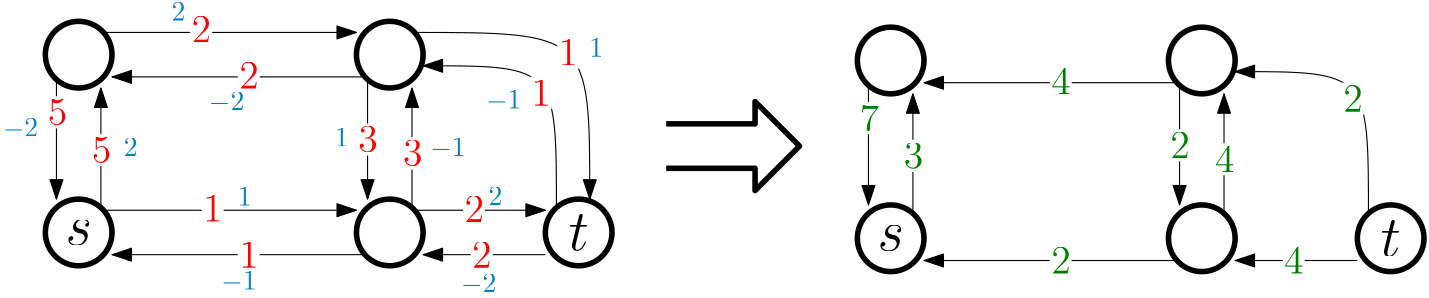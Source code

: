 <?xml version="1.0"?>
<!DOCTYPE ipe SYSTEM "ipe.dtd">
<ipe version="70218" creator="Ipe 7.2.28">
<info created="D:20240522124618" modified="D:20240522130112"/>
<ipestyle name="basic">
<symbol name="arrow/arc(spx)">
<path stroke="sym-stroke" fill="sym-stroke" pen="sym-pen">
0 0 m
-1 0.333 l
-1 -0.333 l
h
</path>
</symbol>
<symbol name="arrow/farc(spx)">
<path stroke="sym-stroke" fill="white" pen="sym-pen">
0 0 m
-1 0.333 l
-1 -0.333 l
h
</path>
</symbol>
<symbol name="arrow/ptarc(spx)">
<path stroke="sym-stroke" fill="sym-stroke" pen="sym-pen">
0 0 m
-1 0.333 l
-0.8 0 l
-1 -0.333 l
h
</path>
</symbol>
<symbol name="arrow/fptarc(spx)">
<path stroke="sym-stroke" fill="white" pen="sym-pen">
0 0 m
-1 0.333 l
-0.8 0 l
-1 -0.333 l
h
</path>
</symbol>
<symbol name="mark/circle(sx)" transformations="translations">
<path fill="sym-stroke">
0.6 0 0 0.6 0 0 e
0.4 0 0 0.4 0 0 e
</path>
</symbol>
<symbol name="mark/disk(sx)" transformations="translations">
<path fill="sym-stroke">
0.6 0 0 0.6 0 0 e
</path>
</symbol>
<symbol name="mark/fdisk(sfx)" transformations="translations">
<group>
<path fill="sym-fill">
0.5 0 0 0.5 0 0 e
</path>
<path fill="sym-stroke" fillrule="eofill">
0.6 0 0 0.6 0 0 e
0.4 0 0 0.4 0 0 e
</path>
</group>
</symbol>
<symbol name="mark/box(sx)" transformations="translations">
<path fill="sym-stroke" fillrule="eofill">
-0.6 -0.6 m
0.6 -0.6 l
0.6 0.6 l
-0.6 0.6 l
h
-0.4 -0.4 m
0.4 -0.4 l
0.4 0.4 l
-0.4 0.4 l
h
</path>
</symbol>
<symbol name="mark/square(sx)" transformations="translations">
<path fill="sym-stroke">
-0.6 -0.6 m
0.6 -0.6 l
0.6 0.6 l
-0.6 0.6 l
h
</path>
</symbol>
<symbol name="mark/fsquare(sfx)" transformations="translations">
<group>
<path fill="sym-fill">
-0.5 -0.5 m
0.5 -0.5 l
0.5 0.5 l
-0.5 0.5 l
h
</path>
<path fill="sym-stroke" fillrule="eofill">
-0.6 -0.6 m
0.6 -0.6 l
0.6 0.6 l
-0.6 0.6 l
h
-0.4 -0.4 m
0.4 -0.4 l
0.4 0.4 l
-0.4 0.4 l
h
</path>
</group>
</symbol>
<symbol name="mark/cross(sx)" transformations="translations">
<group>
<path fill="sym-stroke">
-0.43 -0.57 m
0.57 0.43 l
0.43 0.57 l
-0.57 -0.43 l
h
</path>
<path fill="sym-stroke">
-0.43 0.57 m
0.57 -0.43 l
0.43 -0.57 l
-0.57 0.43 l
h
</path>
</group>
</symbol>
<symbol name="arrow/fnormal(spx)">
<path stroke="sym-stroke" fill="white" pen="sym-pen">
0 0 m
-1 0.333 l
-1 -0.333 l
h
</path>
</symbol>
<symbol name="arrow/pointed(spx)">
<path stroke="sym-stroke" fill="sym-stroke" pen="sym-pen">
0 0 m
-1 0.333 l
-0.8 0 l
-1 -0.333 l
h
</path>
</symbol>
<symbol name="arrow/fpointed(spx)">
<path stroke="sym-stroke" fill="white" pen="sym-pen">
0 0 m
-1 0.333 l
-0.8 0 l
-1 -0.333 l
h
</path>
</symbol>
<symbol name="arrow/linear(spx)">
<path stroke="sym-stroke" pen="sym-pen">
-1 0.333 m
0 0 l
-1 -0.333 l
</path>
</symbol>
<symbol name="arrow/fdouble(spx)">
<path stroke="sym-stroke" fill="white" pen="sym-pen">
0 0 m
-1 0.333 l
-1 -0.333 l
h
-1 0 m
-2 0.333 l
-2 -0.333 l
h
</path>
</symbol>
<symbol name="arrow/double(spx)">
<path stroke="sym-stroke" fill="sym-stroke" pen="sym-pen">
0 0 m
-1 0.333 l
-1 -0.333 l
h
-1 0 m
-2 0.333 l
-2 -0.333 l
h
</path>
</symbol>
<symbol name="arrow/mid-normal(spx)">
<path stroke="sym-stroke" fill="sym-stroke" pen="sym-pen">
0.5 0 m
-0.5 0.333 l
-0.5 -0.333 l
h
</path>
</symbol>
<symbol name="arrow/mid-fnormal(spx)">
<path stroke="sym-stroke" fill="white" pen="sym-pen">
0.5 0 m
-0.5 0.333 l
-0.5 -0.333 l
h
</path>
</symbol>
<symbol name="arrow/mid-pointed(spx)">
<path stroke="sym-stroke" fill="sym-stroke" pen="sym-pen">
0.5 0 m
-0.5 0.333 l
-0.3 0 l
-0.5 -0.333 l
h
</path>
</symbol>
<symbol name="arrow/mid-fpointed(spx)">
<path stroke="sym-stroke" fill="white" pen="sym-pen">
0.5 0 m
-0.5 0.333 l
-0.3 0 l
-0.5 -0.333 l
h
</path>
</symbol>
<symbol name="arrow/mid-double(spx)">
<path stroke="sym-stroke" fill="sym-stroke" pen="sym-pen">
1 0 m
0 0.333 l
0 -0.333 l
h
0 0 m
-1 0.333 l
-1 -0.333 l
h
</path>
</symbol>
<symbol name="arrow/mid-fdouble(spx)">
<path stroke="sym-stroke" fill="white" pen="sym-pen">
1 0 m
0 0.333 l
0 -0.333 l
h
0 0 m
-1 0.333 l
-1 -0.333 l
h
</path>
</symbol>
<anglesize name="22.5 deg" value="22.5"/>
<anglesize name="30 deg" value="30"/>
<anglesize name="45 deg" value="45"/>
<anglesize name="60 deg" value="60"/>
<anglesize name="90 deg" value="90"/>
<arrowsize name="large" value="10"/>
<arrowsize name="small" value="5"/>
<arrowsize name="tiny" value="3"/>
<color name="blue" value="0 0 1"/>
<color name="brown" value="0.647 0.165 0.165"/>
<color name="darkblue" value="0 0 0.545"/>
<color name="darkcyan" value="0 0.545 0.545"/>
<color name="darkgray" value="0.663"/>
<color name="darkgreen" value="0 0.392 0"/>
<color name="darkmagenta" value="0.545 0 0.545"/>
<color name="darkorange" value="1 0.549 0"/>
<color name="darkred" value="0.545 0 0"/>
<color name="gold" value="1 0.843 0"/>
<color name="gray" value="0.745"/>
<color name="green" value="0 1 0"/>
<color name="lightblue" value="0.678 0.847 0.902"/>
<color name="lightcyan" value="0.878 1 1"/>
<color name="lightgray" value="0.827"/>
<color name="lightgreen" value="0.565 0.933 0.565"/>
<color name="lightyellow" value="1 1 0.878"/>
<color name="navy" value="0 0 0.502"/>
<color name="orange" value="1 0.647 0"/>
<color name="pink" value="1 0.753 0.796"/>
<color name="purple" value="0.627 0.125 0.941"/>
<color name="red" value="1 0 0"/>
<color name="seagreen" value="0.18 0.545 0.341"/>
<color name="turquoise" value="0.251 0.878 0.816"/>
<color name="violet" value="0.933 0.51 0.933"/>
<color name="yellow" value="1 1 0"/>
<dashstyle name="dash dot dotted" value="[4 2 1 2 1 2] 0"/>
<dashstyle name="dash dotted" value="[4 2 1 2] 0"/>
<dashstyle name="dashed" value="[4] 0"/>
<dashstyle name="dotted" value="[1 3] 0"/>
<gridsize name="10 pts (~3.5 mm)" value="10"/>
<gridsize name="14 pts (~5 mm)" value="14"/>
<gridsize name="16 pts (~6 mm)" value="16"/>
<gridsize name="20 pts (~7 mm)" value="20"/>
<gridsize name="28 pts (~10 mm)" value="28"/>
<gridsize name="32 pts (~12 mm)" value="32"/>
<gridsize name="4 pts" value="4"/>
<gridsize name="56 pts (~20 mm)" value="56"/>
<gridsize name="8 pts (~3 mm)" value="8"/>
<opacity name="10%" value="0.1"/>
<opacity name="30%" value="0.3"/>
<opacity name="50%" value="0.5"/>
<opacity name="75%" value="0.75"/>
<pen name="fat" value="1.2"/>
<pen name="heavier" value="0.8"/>
<pen name="ultrafat" value="2"/>
<symbolsize name="large" value="5"/>
<symbolsize name="small" value="2"/>
<symbolsize name="tiny" value="1.1"/>
<textsize name="Huge" value="\Huge"/>
<textsize name="LARGE" value="\LARGE"/>
<textsize name="Large" value="\Large"/>
<textsize name="footnote" value="\footnotesize"/>
<textsize name="huge" value="\huge"/>
<textsize name="large" value="\large"/>
<textsize name="script" value="\scriptsize"/>
<textsize name="small" value="\small"/>
<textsize name="tiny" value="\tiny"/>
<textstyle name="center" begin="\begin{center}" end="\end{center}"/>
<textstyle name="item" begin="\begin{itemize}\item{}" end="\end{itemize}"/>
<textstyle name="itemize" begin="\begin{itemize}" end="\end{itemize}"/>
<tiling name="falling" angle="-60" step="4" width="1"/>
<tiling name="rising" angle="30" step="4" width="1"/>
</ipestyle>
<page>
<layer name="alpha"/>
<view layers="alpha" active="alpha"/>
<path layer="alpha" matrix="1 0 0 1 232.823 -17.187" stroke="0" fill="1" pen="ultrafat">
12 0 0 12 136 712 e
</path>
<path matrix="1 0 0 1 232.823 46.813" stroke="0" fill="1" pen="ultrafat">
12 0 0 12 136 712 e
</path>
<path matrix="1 0 0 1 344.823 46.813" stroke="0" fill="1" pen="ultrafat">
12 0 0 12 136 712 e
</path>
<path matrix="1 0 0 1 412.823 -17.187" stroke="0" fill="1" pen="ultrafat">
12 0 0 12 136 712 e
</path>
<path matrix="1 0 0 1 344.823 -17.187" stroke="0" fill="1" pen="ultrafat">
12 0 0 12 136 712 e
</path>
<path matrix="1 0 0 1 232.823 -17.187" stroke="0" fill="1" arrow="normal/normal">
240 768 m
240 724 l
</path>
<path matrix="1 0 0 1 232.823 -17.187" stroke="0" fill="1" arrow="normal/normal">
304 704 m
260 704 l
</path>
<path matrix="1 0 0 1 232.823 -17.187" stroke="0" fill="1" arrow="normal/normal">
240 704 m
148 704 l
</path>
<path matrix="1 0 0 1 232.823 -17.187" stroke="0" arrow="normal/normal">
308 720 m
308 772
308 772
260 772 c
</path>
<text matrix="1 0 0 1 232.823 -17.187" transformations="translations" pos="136 712" stroke="0" type="label" width="9.53" height="8.896" depth="0" halign="center" valign="center" size="huge" style="math">s</text>
<text matrix="1 0 0 1 412.823 -17.187" transformations="translations" pos="136 712" stroke="0" type="label" width="7.306" height="12.709" depth="0" halign="center" valign="center" size="huge" style="math">t</text>
<path matrix="1 0 0 1 232.823 -17.187" fill="1">
8 0 0 8 136 776 e
</path>
<path matrix="1 0 0 1 232.823 -17.187" stroke="0" fill="1" arrow="normal/normal">
144 720 m
144 764 l
</path>
<path matrix="1 0 0 1 232.823 -17.187" stroke="0" fill="1" arrow="normal/normal">
128 768 m
128 724 l
</path>
<path matrix="1 0 0 1 232.823 -17.187" stroke="0" fill="1" arrow="normal/normal">
256 720 m
256 764 l
</path>
<path matrix="1 0 0 1 232.823 -17.187" stroke="0" fill="1" arrow="normal/normal">
240 768 m
148 768 l
</path>
<path matrix="0.986561 0 0 0.72404 224.843 206.805" fill="1">
204 760 m
204 744 l
212 744 l
212 760 l
h
</path>
<text matrix="1 0 0 1 226.101 7.2413" transformations="translations" custom="undefined" pos="204 744" stroke="0 0.502 0" type="label" width="7.024" height="9.245" depth="0" halign="center" valign="center" size="Large" style="math">4</text>
<path matrix="0.986561 0 0 0.72404 308.713 142.303" fill="1">
204 760 m
204 744 l
212 744 l
212 760 l
h
</path>
<text matrix="1 0 0 1 309.972 -57.261" transformations="translations" pos="204 744" stroke="0 0.502 0" type="label" width="7.024" height="9.245" depth="0" halign="center" valign="center" size="Large" style="math">4</text>
<path matrix="0.986561 0 0 0.72404 224.843 142.303" fill="1">
204 760 m
204 744 l
212 744 l
212 760 l
h
</path>
<text matrix="1 0 0 1 226.102 -57.261" transformations="translations" pos="204 744" stroke="0 0.502 0" type="label" width="7.024" height="9.245" depth="0" halign="center" valign="center" size="Large" style="math">2</text>
<path matrix="0.986561 0 0 0.72404 329.984 200.58" fill="1">
204 760 m
204 744 l
212 744 l
212 760 l
h
</path>
<text matrix="1 0 0 1 331.243 1.0162" transformations="translations" pos="204 744" stroke="0 0.502 0" type="label" width="7.024" height="9.245" depth="0" halign="center" valign="center" size="Large" style="math">2</text>
<path matrix="0.986561 0 0 0.72404 267.73 183.806" fill="1">
204 760 m
204 744 l
212 744 l
212 760 l
h
</path>
<text matrix="1 0 0 1 268.988 -15.758" transformations="translations" pos="204 744" stroke="0 0.502 0" type="label" width="7.024" height="9.245" depth="0" halign="center" valign="center" size="Large" style="math">2</text>
<path matrix="0.986561 0 0 0.72404 283.812 178.791" fill="1">
204 760 m
204 744 l
212 744 l
212 760 l
h
</path>
<text matrix="1 0 0 1 285.071 -20.7733" transformations="translations" pos="204 744" stroke="0 0.502 0" type="label" width="7.024" height="9.245" depth="0" halign="center" valign="center" size="Large" style="math">4</text>
<path matrix="0.986561 0 0 0.72404 171.754 180.001" fill="1">
204 760 m
204 744 l
212 744 l
212 760 l
h
</path>
<text matrix="1 0 0 1 173.013 -19.5628" transformations="translations" pos="204 744" stroke="0 0.502 0" type="label" width="7.024" height="9.245" depth="0" halign="center" valign="center" size="Large" style="math">3</text>
<path matrix="0.986561 0 0 0.72404 155.923 193.573" fill="1">
204 760 m
204 744 l
212 744 l
212 760 l
h
</path>
<text matrix="1 0 0 1 157.182 -5.9904" transformations="translations" pos="204 744" stroke="0 0.502 0" type="label" width="7.024" height="9.245" depth="0" halign="center" valign="center" size="Large" style="math">7</text>
<path matrix="1 0 0 1 -59.504 -15.089" stroke="0" fill="1" pen="ultrafat">
12 0 0 12 136 712 e
</path>
<path matrix="1 0 0 1 -59.504 48.911" stroke="0" fill="1" pen="ultrafat">
12 0 0 12 136 712 e
</path>
<path matrix="1 0 0 1 52.496 48.911" stroke="0" fill="1" pen="ultrafat">
12 0 0 12 136 712 e
</path>
<path matrix="1 0 0 1 120.496 -15.089" stroke="0" fill="1" pen="ultrafat">
12 0 0 12 136 712 e
</path>
<path matrix="1 0 0 1 52.496 -15.089" stroke="0" fill="1" pen="ultrafat">
12 0 0 12 136 712 e
</path>
<path matrix="1 0 0 1 -59.504 -15.089" stroke="0" fill="1" arrow="normal/normal">
144 784 m
236 784 l
</path>
<path matrix="1 0 0 1 -59.504 -15.089" stroke="0" fill="1" arrow="normal/normal">
240 768 m
240 724 l
</path>
<path matrix="1 0 0 1 -59.504 -15.089" stroke="0" fill="1" arrow="normal/normal">
304 704 m
260 704 l
</path>
<path matrix="1 0 0 1 -59.504 -15.089" stroke="0" fill="1" arrow="normal/normal">
240 704 m
148 704 l
</path>
<path matrix="1 0 0 1 -59.504 -15.089" stroke="0" arrow="normal/normal">
256 784 m
320 784
320 784
320 724 c
</path>
<path matrix="1 0 0 1 -59.504 -15.089" stroke="0" arrow="normal/normal">
308 720 m
308 772
308 772
260 772 c
</path>
<text matrix="1 0 0 1 -59.504 -15.089" transformations="translations" pos="136 712" stroke="0" type="label" width="9.53" height="8.896" depth="0" halign="center" valign="center" size="huge" style="math">s</text>
<text matrix="1 0 0 1 120.496 -15.089" transformations="translations" pos="136 712" stroke="0" type="label" width="7.306" height="12.709" depth="0" halign="center" valign="center" size="huge" style="math">t</text>
<path matrix="1 0 0 1 -59.504 -15.089" fill="1">
8 0 0 8 136 776 e
</path>
<path matrix="1 0 0 1 -59.504 -15.089" stroke="0" fill="1" arrow="normal/normal">
144 720 m
144 764 l
</path>
<path matrix="1 0 0 1 -59.504 -15.089" stroke="0" fill="1" arrow="normal/normal">
128 768 m
128 724 l
</path>
<path matrix="1 0 0 1 -59.504 -15.089" stroke="0" fill="1" arrow="normal/normal">
256 720 m
256 764 l
</path>
<path matrix="1 0 0 1 -59.504 -15.089" stroke="0" fill="1" arrow="normal/normal">
240 768 m
148 768 l
</path>
<path matrix="1 0 0 1 -59.504 -15.089" stroke="0" fill="1" arrow="normal/normal">
144 720 m
236 720 l
</path>
<path matrix="1 0 0 1 -59.504 -15.089" stroke="0" fill="1" arrow="normal/normal">
256 720 m
304 720 l
</path>
<path matrix="0.986561 0 0 0.72404 -67.4841 208.903" fill="1">
204 760 m
204 744 l
212 744 l
212 760 l
h
</path>
<text matrix="1 0 0 1 -66.2256 9.3393" transformations="translations" pos="204 744" stroke="1 0 0" type="label" width="7.024" height="9.245" depth="0" halign="center" valign="center" size="Large" style="math">2</text>
<path matrix="0.986561 0 0 0.72404 -84.6045 225.505" fill="1">
204 760 m
204 744 l
212 744 l
212 760 l
h
</path>
<text matrix="1 0 0 1 -83.346 25.9409" transformations="translations" pos="204 744" stroke="1 0 0" type="label" width="7.024" height="9.245" depth="0" halign="center" valign="center" size="Large" style="math">2</text>
<path matrix="0.986561 0 0 0.72404 13.6193 160.829" fill="1">
204 760 m
204 744 l
212 744 l
212 760 l
h
</path>
<text matrix="1 0 0 1 14.8779 -38.7347" transformations="translations" pos="204 744" stroke="1 0 0" type="label" width="7.024" height="9.245" depth="0" halign="center" valign="center" size="Large" style="math">2</text>
<path matrix="0.986561 0 0 0.72404 16.3862 144.401" fill="1">
204 760 m
204 744 l
212 744 l
212 760 l
h
</path>
<text matrix="1 0 0 1 17.6447 -55.163" transformations="translations" pos="204 744" stroke="1 0 0" type="label" width="7.024" height="9.245" depth="0" halign="center" valign="center" size="Large" style="math">2</text>
<path matrix="0.986561 0 0 0.72404 -80.4538 161.002" fill="1">
204 760 m
204 744 l
212 744 l
212 760 l
h
</path>
<text matrix="1 0 0 1 -79.1953 -38.562" transformations="translations" pos="204 744" stroke="1 0 0" type="label" width="7.024" height="9.245" depth="0" halign="center" valign="center" size="Large" style="math">1</text>
<path matrix="0.986561 0 0 0.72404 -67.4838 144.401" fill="1">
204 760 m
204 744 l
212 744 l
212 760 l
h
</path>
<text matrix="1 0 0 1 -66.2253 -55.163" transformations="translations" pos="204 744" stroke="1 0 0" type="label" width="7.024" height="9.245" depth="0" halign="center" valign="center" size="Large" style="math">1</text>
<path matrix="0.986561 0 0 0.72404 37.6572 202.678" fill="1">
204 760 m
204 744 l
212 744 l
212 760 l
h
</path>
<text matrix="1 0 0 1 38.9157 3.1142" transformations="translations" pos="204 744" stroke="1 0 0" type="label" width="7.024" height="9.245" depth="0" halign="center" valign="center" size="Large" style="math">1</text>
<path matrix="0.986561 0 0 0.72404 47.514 217.204" fill="1">
204 760 m
204 744 l
212 744 l
212 760 l
h
</path>
<text matrix="1 0 0 1 48.773 17.6402" transformations="translations" pos="204 744" stroke="1 0 0" type="label" width="7.024" height="9.245" depth="0" halign="center" valign="center" size="Large" style="math">1</text>
<path matrix="0.986561 0 0 0.72404 -24.5973 185.904" fill="1">
204 760 m
204 744 l
212 744 l
212 760 l
h
</path>
<text matrix="1 0 0 1 -23.3388 -13.66" transformations="translations" pos="204 744" stroke="1 0 0" type="label" width="7.024" height="9.245" depth="0" halign="center" valign="center" size="Large" style="math">3</text>
<path matrix="0.986561 0 0 0.72404 -8.5147 180.889" fill="1">
204 760 m
204 744 l
212 744 l
212 760 l
h
</path>
<text matrix="1 0 0 1 -7.2562 -18.6753" transformations="translations" pos="204 744" stroke="1 0 0" type="label" width="7.024" height="9.245" depth="0" halign="center" valign="center" size="Large" style="math">3</text>
<path matrix="0.986561 0 0 0.72404 -120.573 182.099" fill="1">
204 760 m
204 744 l
212 744 l
212 760 l
h
</path>
<text matrix="1 0 0 1 -119.314 -17.4648" transformations="translations" pos="204 744" stroke="1 0 0" type="label" width="7.024" height="9.245" depth="0" halign="center" valign="center" size="Large" style="math">5</text>
<path matrix="0.986561 0 0 0.72404 -136.404 195.671" fill="1">
204 760 m
204 744 l
212 744 l
212 760 l
h
</path>
<text matrix="1 0 0 1 -135.145 -3.8924" transformations="translations" pos="204 744" stroke="1 0 0" type="label" width="7.024" height="9.245" depth="0" halign="center" valign="center" size="Large" style="math">5</text>
<text matrix="1 0 0 1 -27.685 -10.9386" transformations="translations" pos="76.8617 742.431" stroke="0 0.502 0.753" type="label" width="12.73" height="6.421" depth="0.83" valign="baseline" style="math">-2</text>
<text matrix="1 0 0 1 15.8932 -18.0289" transformations="translations" pos="76.8617 742.431" stroke="0 0.502 0.753" type="label" width="4.981" height="6.42" depth="0" valign="baseline" style="math">2</text>
<text matrix="1 0 0 1 137.289 -66.9677" transformations="translations" pos="76.8617 742.431" stroke="0 0.502 0.753" type="label" width="12.73" height="6.421" depth="0.83" valign="baseline" style="math">-2</text>
<text matrix="1 0 0 1 147.146 -35.6678" transformations="translations" pos="76.8617 742.431" stroke="0 0.502 0.753" type="label" width="4.981" height="6.42" depth="0" valign="baseline" style="math">2</text>
<text matrix="1 0 0 1 56.877 -35.8404" transformations="translations" pos="76.8617 742.431" stroke="0 0.502 0.753" type="label" width="4.981" height="6.42" depth="0" valign="baseline" style="math">1</text>
<text matrix="1 0 0 1 50.997 -66.103" transformations="translations" pos="76.8617 742.431" stroke="0 0.502 0.753" type="label" width="12.73" height="6.421" depth="0.83" valign="baseline" style="math">-1</text>
<text matrix="1 0 0 1 46.502 -1.4272" transformations="translations" pos="76.8617 742.431" stroke="0 0.502 0.753" type="label" width="12.73" height="6.421" depth="0.83" valign="baseline" style="math">-2</text>
<text matrix="1 0 0 1 33.0128 30.7372" transformations="translations" pos="76.8617 742.431" stroke="0 0.502 0.753" type="label" width="4.981" height="6.42" depth="0" valign="baseline" style="math">2</text>
<text matrix="1 0 0 1 146.281 -0.9088" transformations="translations" pos="76.8617 742.431" stroke="0 0.502 0.753" type="label" width="12.73" height="6.421" depth="0.83" valign="baseline" style="math">-1</text>
<text matrix="1 0 0 1 183.462 17.7676" transformations="translations" pos="76.8617 742.431" stroke="0 0.502 0.753" type="label" width="4.981" height="6.42" depth="0" valign="baseline" style="math">1</text>
<text matrix="1 0 0 1 91.808 -14.5698" transformations="translations" pos="76.8617 742.431" stroke="0 0.502 0.753" type="label" width="4.981" height="6.42" depth="0" valign="baseline" style="math">1</text>
<text matrix="1 0 0 1 126.221 -18.029" transformations="translations" pos="76.8617 742.431" stroke="0 0.502 0.753" type="label" width="12.73" height="6.421" depth="0.83" valign="baseline" style="math">-1</text>
<path stroke="0" pen="ultrafat">
288 736 m
320 736 l
320 744 l
336 728 l
320 712 l
320 720 l
288 720 l
</path>
</page>
</ipe>
